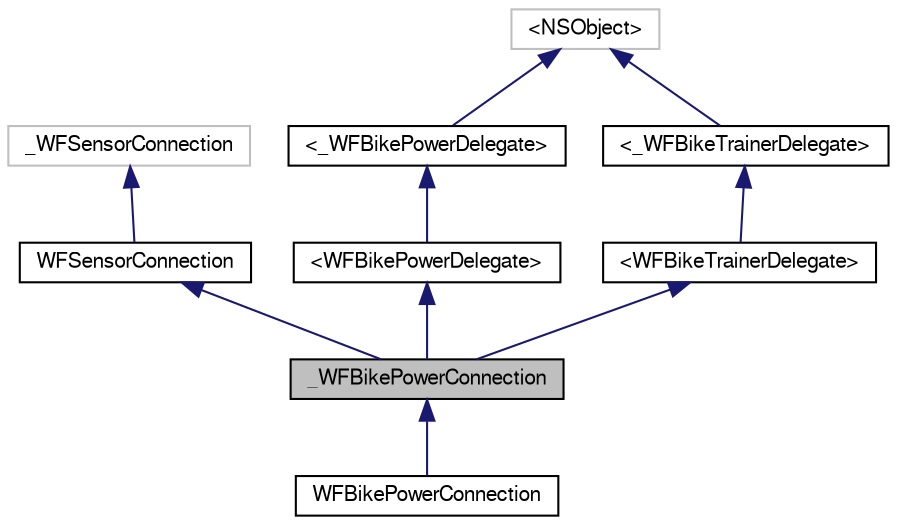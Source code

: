 digraph "_WFBikePowerConnection"
{
  edge [fontname="FreeSans",fontsize="10",labelfontname="FreeSans",labelfontsize="10"];
  node [fontname="FreeSans",fontsize="10",shape=record];
  Node1 [label="_WFBikePowerConnection",height=0.2,width=0.4,color="black", fillcolor="grey75", style="filled", fontcolor="black"];
  Node2 -> Node1 [dir="back",color="midnightblue",fontsize="10",style="solid",fontname="FreeSans"];
  Node2 [label="WFSensorConnection",height=0.2,width=0.4,color="black", fillcolor="white", style="filled",URL="$interface_w_f_sensor_connection.html",tooltip="Represents the connection for an ANT sensor. "];
  Node3 -> Node2 [dir="back",color="midnightblue",fontsize="10",style="solid",fontname="FreeSans"];
  Node3 [label="_WFSensorConnection",height=0.2,width=0.4,color="grey75", fillcolor="white", style="filled"];
  Node4 -> Node1 [dir="back",color="midnightblue",fontsize="10",style="solid",fontname="FreeSans"];
  Node4 [label="\<WFBikePowerDelegate\>",height=0.2,width=0.4,color="black", fillcolor="white", style="filled",URL="$protocol_w_f_bike_power_delegate-p.html",tooltip="Provides the interface for callback methods used by the WFBikePowerConnection. "];
  Node5 -> Node4 [dir="back",color="midnightblue",fontsize="10",style="solid",fontname="FreeSans"];
  Node5 [label="\<_WFBikePowerDelegate\>",height=0.2,width=0.4,color="black", fillcolor="white", style="filled",URL="$protocol___w_f_bike_power_delegate-p.html"];
  Node6 -> Node5 [dir="back",color="midnightblue",fontsize="10",style="solid",fontname="FreeSans"];
  Node6 [label="\<NSObject\>",height=0.2,width=0.4,color="grey75", fillcolor="white", style="filled"];
  Node7 -> Node1 [dir="back",color="midnightblue",fontsize="10",style="solid",fontname="FreeSans"];
  Node7 [label="\<WFBikeTrainerDelegate\>",height=0.2,width=0.4,color="black", fillcolor="white", style="filled",URL="$protocol_w_f_bike_trainer_delegate-p.html",tooltip="Provides the interface for callback methods used by the WFBikePowerConnection. "];
  Node8 -> Node7 [dir="back",color="midnightblue",fontsize="10",style="solid",fontname="FreeSans"];
  Node8 [label="\<_WFBikeTrainerDelegate\>",height=0.2,width=0.4,color="black", fillcolor="white", style="filled",URL="$protocol___w_f_bike_trainer_delegate-p.html"];
  Node6 -> Node8 [dir="back",color="midnightblue",fontsize="10",style="solid",fontname="FreeSans"];
  Node1 -> Node9 [dir="back",color="midnightblue",fontsize="10",style="solid",fontname="FreeSans"];
  Node9 [label="WFBikePowerConnection",height=0.2,width=0.4,color="black", fillcolor="white", style="filled",URL="$interface_w_f_bike_power_connection.html",tooltip="Represents a connection to an ANT+ Bike Power sensor. "];
}
